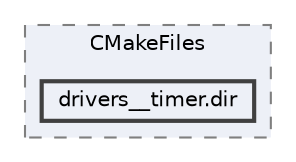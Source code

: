digraph "build/zephyr/drivers/timer/CMakeFiles/drivers__timer.dir"
{
 // LATEX_PDF_SIZE
  bgcolor="transparent";
  edge [fontname=Helvetica,fontsize=10,labelfontname=Helvetica,labelfontsize=10];
  node [fontname=Helvetica,fontsize=10,shape=box,height=0.2,width=0.4];
  compound=true
  subgraph clusterdir_ed60f9dc5800d8443833174a0dff45cd {
    graph [ bgcolor="#edf0f7", pencolor="grey50", label="CMakeFiles", fontname=Helvetica,fontsize=10 style="filled,dashed", URL="dir_ed60f9dc5800d8443833174a0dff45cd.html",tooltip=""]
  dir_84d3e52c29a2a819e4dc4243d5299400 [label="drivers__timer.dir", fillcolor="#edf0f7", color="grey25", style="filled,bold", URL="dir_84d3e52c29a2a819e4dc4243d5299400.html",tooltip=""];
  }
}
